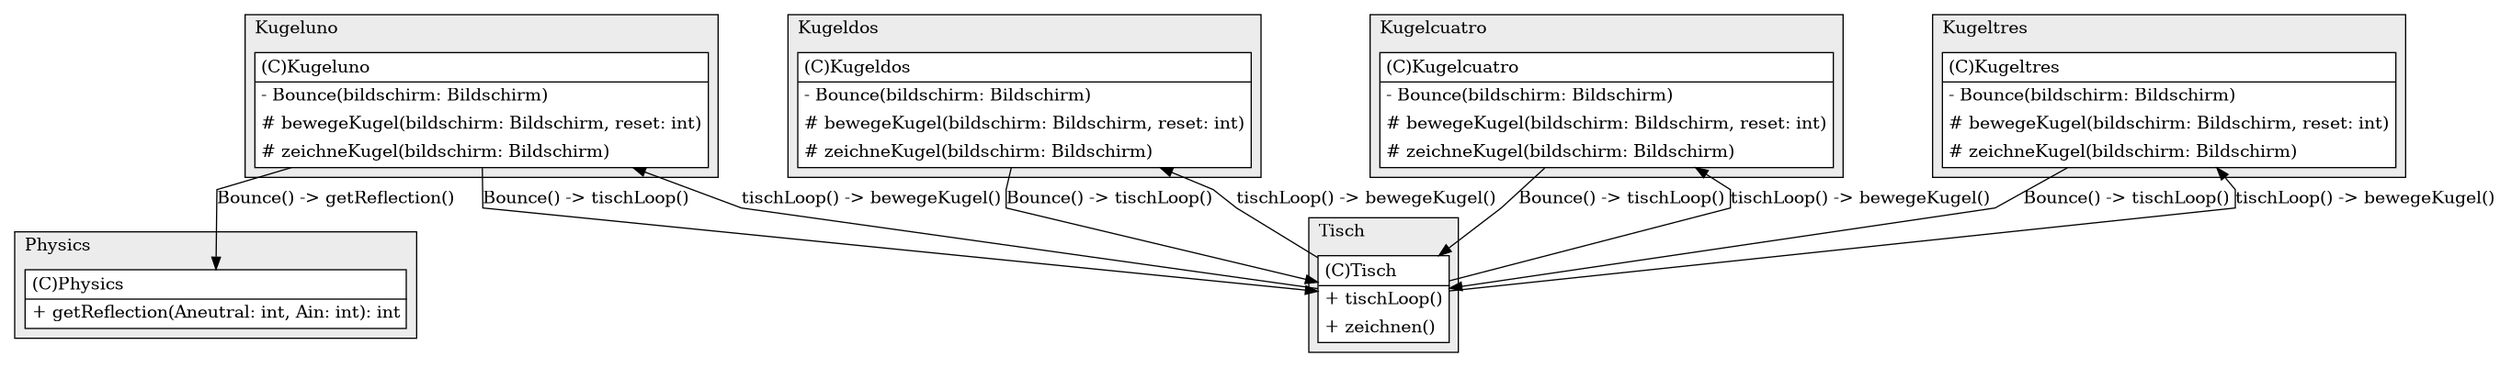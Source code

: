 @startuml

/' diagram meta data start
config=StructureConfiguration;
{
  "projectClassification": {
    "searchMode": "OpenProject", // OpenProject, AllProjects
    "includedProjects": "",
    "pathEndKeywords": "*.impl",
    "isClientPath": "",
    "isClientName": "",
    "isTestPath": "",
    "isTestName": "",
    "isMappingPath": "",
    "isMappingName": "",
    "isDataAccessPath": "",
    "isDataAccessName": "",
    "isDataStructurePath": "",
    "isDataStructureName": "",
    "isInterfaceStructuresPath": "",
    "isInterfaceStructuresName": "",
    "isEntryPointPath": "",
    "isEntryPointName": "",
    "treatFinalFieldsAsMandatory": false
  },
  "graphRestriction": {
    "classPackageExcludeFilter": "",
    "classPackageIncludeFilter": "",
    "classNameExcludeFilter": "",
    "classNameIncludeFilter": "",
    "methodNameExcludeFilter": "",
    "methodNameIncludeFilter": "",
    "removeByInheritance": "", // inheritance/annotation based filtering is done in a second step
    "removeByAnnotation": "",
    "removeByClassPackage": "", // cleanup the graph after inheritance/annotation based filtering is done
    "removeByClassName": "",
    "cutMappings": false,
    "cutEnum": true,
    "cutTests": true,
    "cutClient": true,
    "cutDataAccess": false,
    "cutInterfaceStructures": false,
    "cutDataStructures": false,
    "cutGetterAndSetter": true,
    "cutConstructors": true
  },
  "graphTraversal": {
    "forwardDepth": 6,
    "backwardDepth": 6,
    "classPackageExcludeFilter": "",
    "classPackageIncludeFilter": "",
    "classNameExcludeFilter": "",
    "classNameIncludeFilter": "",
    "methodNameExcludeFilter": "",
    "methodNameIncludeFilter": "",
    "hideMappings": false,
    "hideDataStructures": false,
    "hidePrivateMethods": true,
    "hideInterfaceCalls": true, // indirection: implementation -> interface (is hidden) -> implementation
    "onlyShowApplicationEntryPoints": false, // root node is included
    "useMethodCallsForStructureDiagram": "ForwardOnly" // ForwardOnly, BothDirections, No
  },
  "details": {
    "aggregation": "GroupByClass", // ByClass, GroupByClass, None
    "showClassGenericTypes": true,
    "showMethods": true,
    "showMethodParameterNames": true,
    "showMethodParameterTypes": true,
    "showMethodReturnType": true,
    "showPackageLevels": 2,
    "showDetailedClassStructure": true
  },
  "rootClass": "Tisch",
  "extensionCallbackMethod": "" // qualified.class.name#methodName - signature: public static String method(String)
}
diagram meta data end '/



digraph g {
    rankdir="TB"
    splines=polyline
    

'nodes 
subgraph cluster_1078558247 { 
   	label=Physics
	labeljust=l
	fillcolor="#ececec"
	style=filled
   
   Physics1078558247[
	label=<<TABLE BORDER="1" CELLBORDER="0" CELLPADDING="4" CELLSPACING="0">
<TR><TD ALIGN="LEFT" >(C)Physics</TD></TR>
<HR/>
<TR><TD ALIGN="LEFT" >+ getReflection(Aneutral: int, Ain: int): int</TD></TR>
</TABLE>>
	style=filled
	margin=0
	shape=plaintext
	fillcolor="#FFFFFF"
];
} 

subgraph cluster_1370899780 { 
   	label=Kugeldos
	labeljust=l
	fillcolor="#ececec"
	style=filled
   
   Kugeldos1370899780[
	label=<<TABLE BORDER="1" CELLBORDER="0" CELLPADDING="4" CELLSPACING="0">
<TR><TD ALIGN="LEFT" >(C)Kugeldos</TD></TR>
<HR/>
<TR><TD ALIGN="LEFT" >- Bounce(bildschirm: Bildschirm)</TD></TR>
<TR><TD ALIGN="LEFT" ># bewegeKugel(bildschirm: Bildschirm, reset: int)</TD></TR>
<TR><TD ALIGN="LEFT" ># zeichneKugel(bildschirm: Bildschirm)</TD></TR>
</TABLE>>
	style=filled
	margin=0
	shape=plaintext
	fillcolor="#FFFFFF"
];
} 

subgraph cluster_1370916082 { 
   	label=Kugeluno
	labeljust=l
	fillcolor="#ececec"
	style=filled
   
   Kugeluno1370916082[
	label=<<TABLE BORDER="1" CELLBORDER="0" CELLPADDING="4" CELLSPACING="0">
<TR><TD ALIGN="LEFT" >(C)Kugeluno</TD></TR>
<HR/>
<TR><TD ALIGN="LEFT" >- Bounce(bildschirm: Bildschirm)</TD></TR>
<TR><TD ALIGN="LEFT" ># bewegeKugel(bildschirm: Bildschirm, reset: int)</TD></TR>
<TR><TD ALIGN="LEFT" ># zeichneKugel(bildschirm: Bildschirm)</TD></TR>
</TABLE>>
	style=filled
	margin=0
	shape=plaintext
	fillcolor="#FFFFFF"
];
} 

subgraph cluster_392180826 { 
   	label=Kugelcuatro
	labeljust=l
	fillcolor="#ececec"
	style=filled
   
   Kugelcuatro392180826[
	label=<<TABLE BORDER="1" CELLBORDER="0" CELLPADDING="4" CELLSPACING="0">
<TR><TD ALIGN="LEFT" >(C)Kugelcuatro</TD></TR>
<HR/>
<TR><TD ALIGN="LEFT" >- Bounce(bildschirm: Bildschirm)</TD></TR>
<TR><TD ALIGN="LEFT" ># bewegeKugel(bildschirm: Bildschirm, reset: int)</TD></TR>
<TR><TD ALIGN="LEFT" ># zeichneKugel(bildschirm: Bildschirm)</TD></TR>
</TABLE>>
	style=filled
	margin=0
	shape=plaintext
	fillcolor="#FFFFFF"
];
} 

subgraph cluster_451300560 { 
   	label=Kugeltres
	labeljust=l
	fillcolor="#ececec"
	style=filled
   
   Kugeltres451300560[
	label=<<TABLE BORDER="1" CELLBORDER="0" CELLPADDING="4" CELLSPACING="0">
<TR><TD ALIGN="LEFT" >(C)Kugeltres</TD></TR>
<HR/>
<TR><TD ALIGN="LEFT" >- Bounce(bildschirm: Bildschirm)</TD></TR>
<TR><TD ALIGN="LEFT" ># bewegeKugel(bildschirm: Bildschirm, reset: int)</TD></TR>
<TR><TD ALIGN="LEFT" ># zeichneKugel(bildschirm: Bildschirm)</TD></TR>
</TABLE>>
	style=filled
	margin=0
	shape=plaintext
	fillcolor="#FFFFFF"
];
} 

subgraph cluster_80817507 { 
   	label=Tisch
	labeljust=l
	fillcolor="#ececec"
	style=filled
   
   Tisch80817507[
	label=<<TABLE BORDER="1" CELLBORDER="0" CELLPADDING="4" CELLSPACING="0">
<TR><TD ALIGN="LEFT" >(C)Tisch</TD></TR>
<HR/>
<TR><TD ALIGN="LEFT" >+ tischLoop()</TD></TR>
<TR><TD ALIGN="LEFT" >+ zeichnen()</TD></TR>
</TABLE>>
	style=filled
	margin=0
	shape=plaintext
	fillcolor="#FFFFFF"
];
} 

'edges    
Kugelcuatro392180826 -> Tisch80817507[label="Bounce() -> tischLoop()"];
Kugeldos1370899780 -> Tisch80817507[label="Bounce() -> tischLoop()"];
Kugeltres451300560 -> Tisch80817507[label="Bounce() -> tischLoop()"];
Kugeluno1370916082 -> Physics1078558247[label="Bounce() -> getReflection()"];
Kugeluno1370916082 -> Tisch80817507[label="Bounce() -> tischLoop()"];
Tisch80817507 -> Kugelcuatro392180826[label="tischLoop() -> bewegeKugel()"];
Tisch80817507 -> Kugeldos1370899780[label="tischLoop() -> bewegeKugel()"];
Tisch80817507 -> Kugeltres451300560[label="tischLoop() -> bewegeKugel()"];
Tisch80817507 -> Kugeluno1370916082[label="tischLoop() -> bewegeKugel()"];
    
}
@enduml
